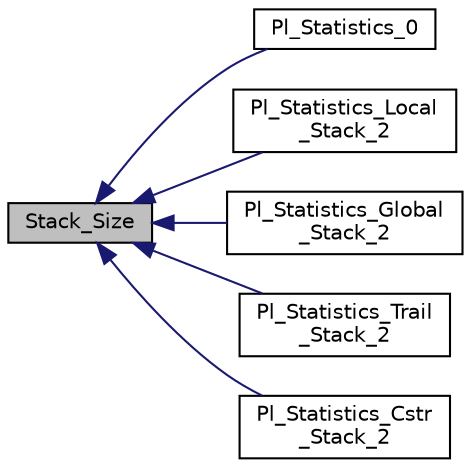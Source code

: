 digraph "Stack_Size"
{
  edge [fontname="Helvetica",fontsize="10",labelfontname="Helvetica",labelfontsize="10"];
  node [fontname="Helvetica",fontsize="10",shape=record];
  rankdir="LR";
  Node1 [label="Stack_Size",height=0.2,width=0.4,color="black", fillcolor="grey75", style="filled", fontcolor="black"];
  Node1 -> Node2 [dir="back",color="midnightblue",fontsize="10",style="solid",fontname="Helvetica"];
  Node2 [label="Pl_Statistics_0",height=0.2,width=0.4,color="black", fillcolor="white", style="filled",URL="$stat__c_8c.html#ac3ca75b60c32cebe268f09f6019cebf5"];
  Node1 -> Node3 [dir="back",color="midnightblue",fontsize="10",style="solid",fontname="Helvetica"];
  Node3 [label="Pl_Statistics_Local\l_Stack_2",height=0.2,width=0.4,color="black", fillcolor="white", style="filled",URL="$stat__c_8c.html#a3e68a8313e94fe52bad8685aa043d00a"];
  Node1 -> Node4 [dir="back",color="midnightblue",fontsize="10",style="solid",fontname="Helvetica"];
  Node4 [label="Pl_Statistics_Global\l_Stack_2",height=0.2,width=0.4,color="black", fillcolor="white", style="filled",URL="$stat__c_8c.html#a6b8f5db640099bf819d980ca579282a5"];
  Node1 -> Node5 [dir="back",color="midnightblue",fontsize="10",style="solid",fontname="Helvetica"];
  Node5 [label="Pl_Statistics_Trail\l_Stack_2",height=0.2,width=0.4,color="black", fillcolor="white", style="filled",URL="$stat__c_8c.html#accf11520ef5ad301c8a2abcbe3a4d0a0"];
  Node1 -> Node6 [dir="back",color="midnightblue",fontsize="10",style="solid",fontname="Helvetica"];
  Node6 [label="Pl_Statistics_Cstr\l_Stack_2",height=0.2,width=0.4,color="black", fillcolor="white", style="filled",URL="$stat__c_8c.html#a6510983acb8cce07f69f6f5b15001fa5"];
}
